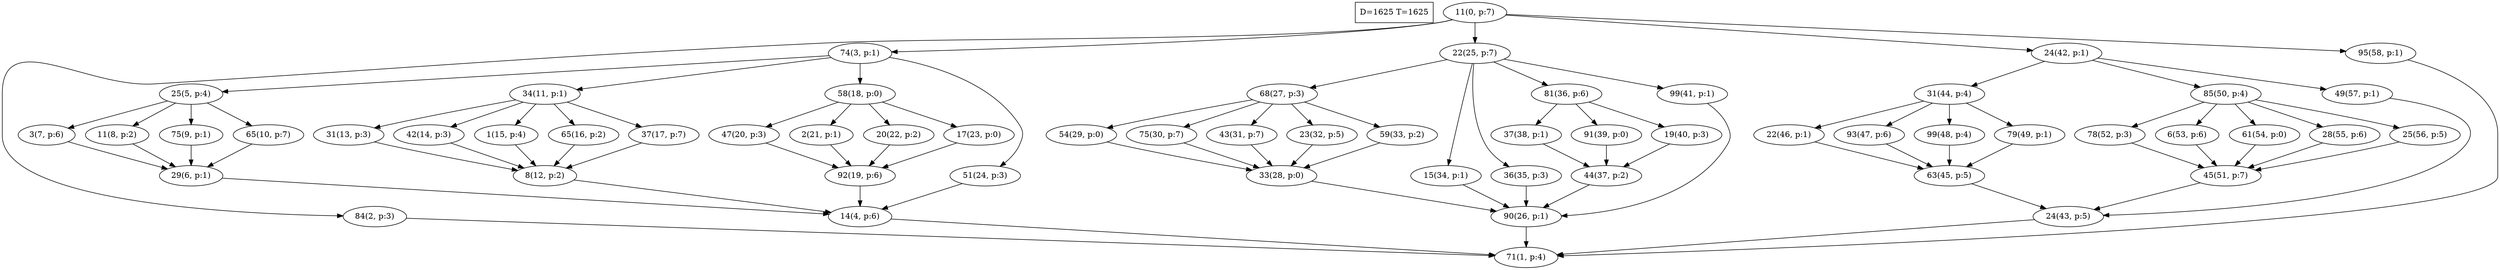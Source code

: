 digraph Task {
i [shape=box, label="D=1625 T=1625"]; 
0 [label="11(0, p:7)"];
1 [label="71(1, p:4)"];
2 [label="84(2, p:3)"];
3 [label="74(3, p:1)"];
4 [label="14(4, p:6)"];
5 [label="25(5, p:4)"];
6 [label="29(6, p:1)"];
7 [label="3(7, p:6)"];
8 [label="11(8, p:2)"];
9 [label="75(9, p:1)"];
10 [label="65(10, p:7)"];
11 [label="34(11, p:1)"];
12 [label="8(12, p:2)"];
13 [label="31(13, p:3)"];
14 [label="42(14, p:3)"];
15 [label="1(15, p:4)"];
16 [label="65(16, p:2)"];
17 [label="37(17, p:7)"];
18 [label="58(18, p:0)"];
19 [label="92(19, p:6)"];
20 [label="47(20, p:3)"];
21 [label="2(21, p:1)"];
22 [label="20(22, p:2)"];
23 [label="17(23, p:0)"];
24 [label="51(24, p:3)"];
25 [label="22(25, p:7)"];
26 [label="90(26, p:1)"];
27 [label="68(27, p:3)"];
28 [label="33(28, p:0)"];
29 [label="54(29, p:0)"];
30 [label="75(30, p:7)"];
31 [label="43(31, p:7)"];
32 [label="23(32, p:5)"];
33 [label="59(33, p:2)"];
34 [label="15(34, p:1)"];
35 [label="36(35, p:3)"];
36 [label="81(36, p:6)"];
37 [label="44(37, p:2)"];
38 [label="37(38, p:1)"];
39 [label="91(39, p:0)"];
40 [label="19(40, p:3)"];
41 [label="99(41, p:1)"];
42 [label="24(42, p:1)"];
43 [label="24(43, p:5)"];
44 [label="31(44, p:4)"];
45 [label="63(45, p:5)"];
46 [label="22(46, p:1)"];
47 [label="93(47, p:6)"];
48 [label="99(48, p:4)"];
49 [label="79(49, p:1)"];
50 [label="85(50, p:4)"];
51 [label="45(51, p:7)"];
52 [label="78(52, p:3)"];
53 [label="6(53, p:6)"];
54 [label="61(54, p:0)"];
55 [label="28(55, p:6)"];
56 [label="25(56, p:5)"];
57 [label="49(57, p:1)"];
58 [label="95(58, p:1)"];
0 -> 2;
0 -> 3;
0 -> 25;
0 -> 42;
0 -> 58;
2 -> 1;
3 -> 5;
3 -> 11;
3 -> 18;
3 -> 24;
4 -> 1;
5 -> 7;
5 -> 8;
5 -> 9;
5 -> 10;
6 -> 4;
7 -> 6;
8 -> 6;
9 -> 6;
10 -> 6;
11 -> 13;
11 -> 14;
11 -> 15;
11 -> 16;
11 -> 17;
12 -> 4;
13 -> 12;
14 -> 12;
15 -> 12;
16 -> 12;
17 -> 12;
18 -> 20;
18 -> 21;
18 -> 22;
18 -> 23;
19 -> 4;
20 -> 19;
21 -> 19;
22 -> 19;
23 -> 19;
24 -> 4;
25 -> 27;
25 -> 34;
25 -> 35;
25 -> 36;
25 -> 41;
26 -> 1;
27 -> 29;
27 -> 30;
27 -> 31;
27 -> 32;
27 -> 33;
28 -> 26;
29 -> 28;
30 -> 28;
31 -> 28;
32 -> 28;
33 -> 28;
34 -> 26;
35 -> 26;
36 -> 38;
36 -> 39;
36 -> 40;
37 -> 26;
38 -> 37;
39 -> 37;
40 -> 37;
41 -> 26;
42 -> 44;
42 -> 50;
42 -> 57;
43 -> 1;
44 -> 46;
44 -> 47;
44 -> 48;
44 -> 49;
45 -> 43;
46 -> 45;
47 -> 45;
48 -> 45;
49 -> 45;
50 -> 52;
50 -> 53;
50 -> 54;
50 -> 55;
50 -> 56;
51 -> 43;
52 -> 51;
53 -> 51;
54 -> 51;
55 -> 51;
56 -> 51;
57 -> 43;
58 -> 1;
}